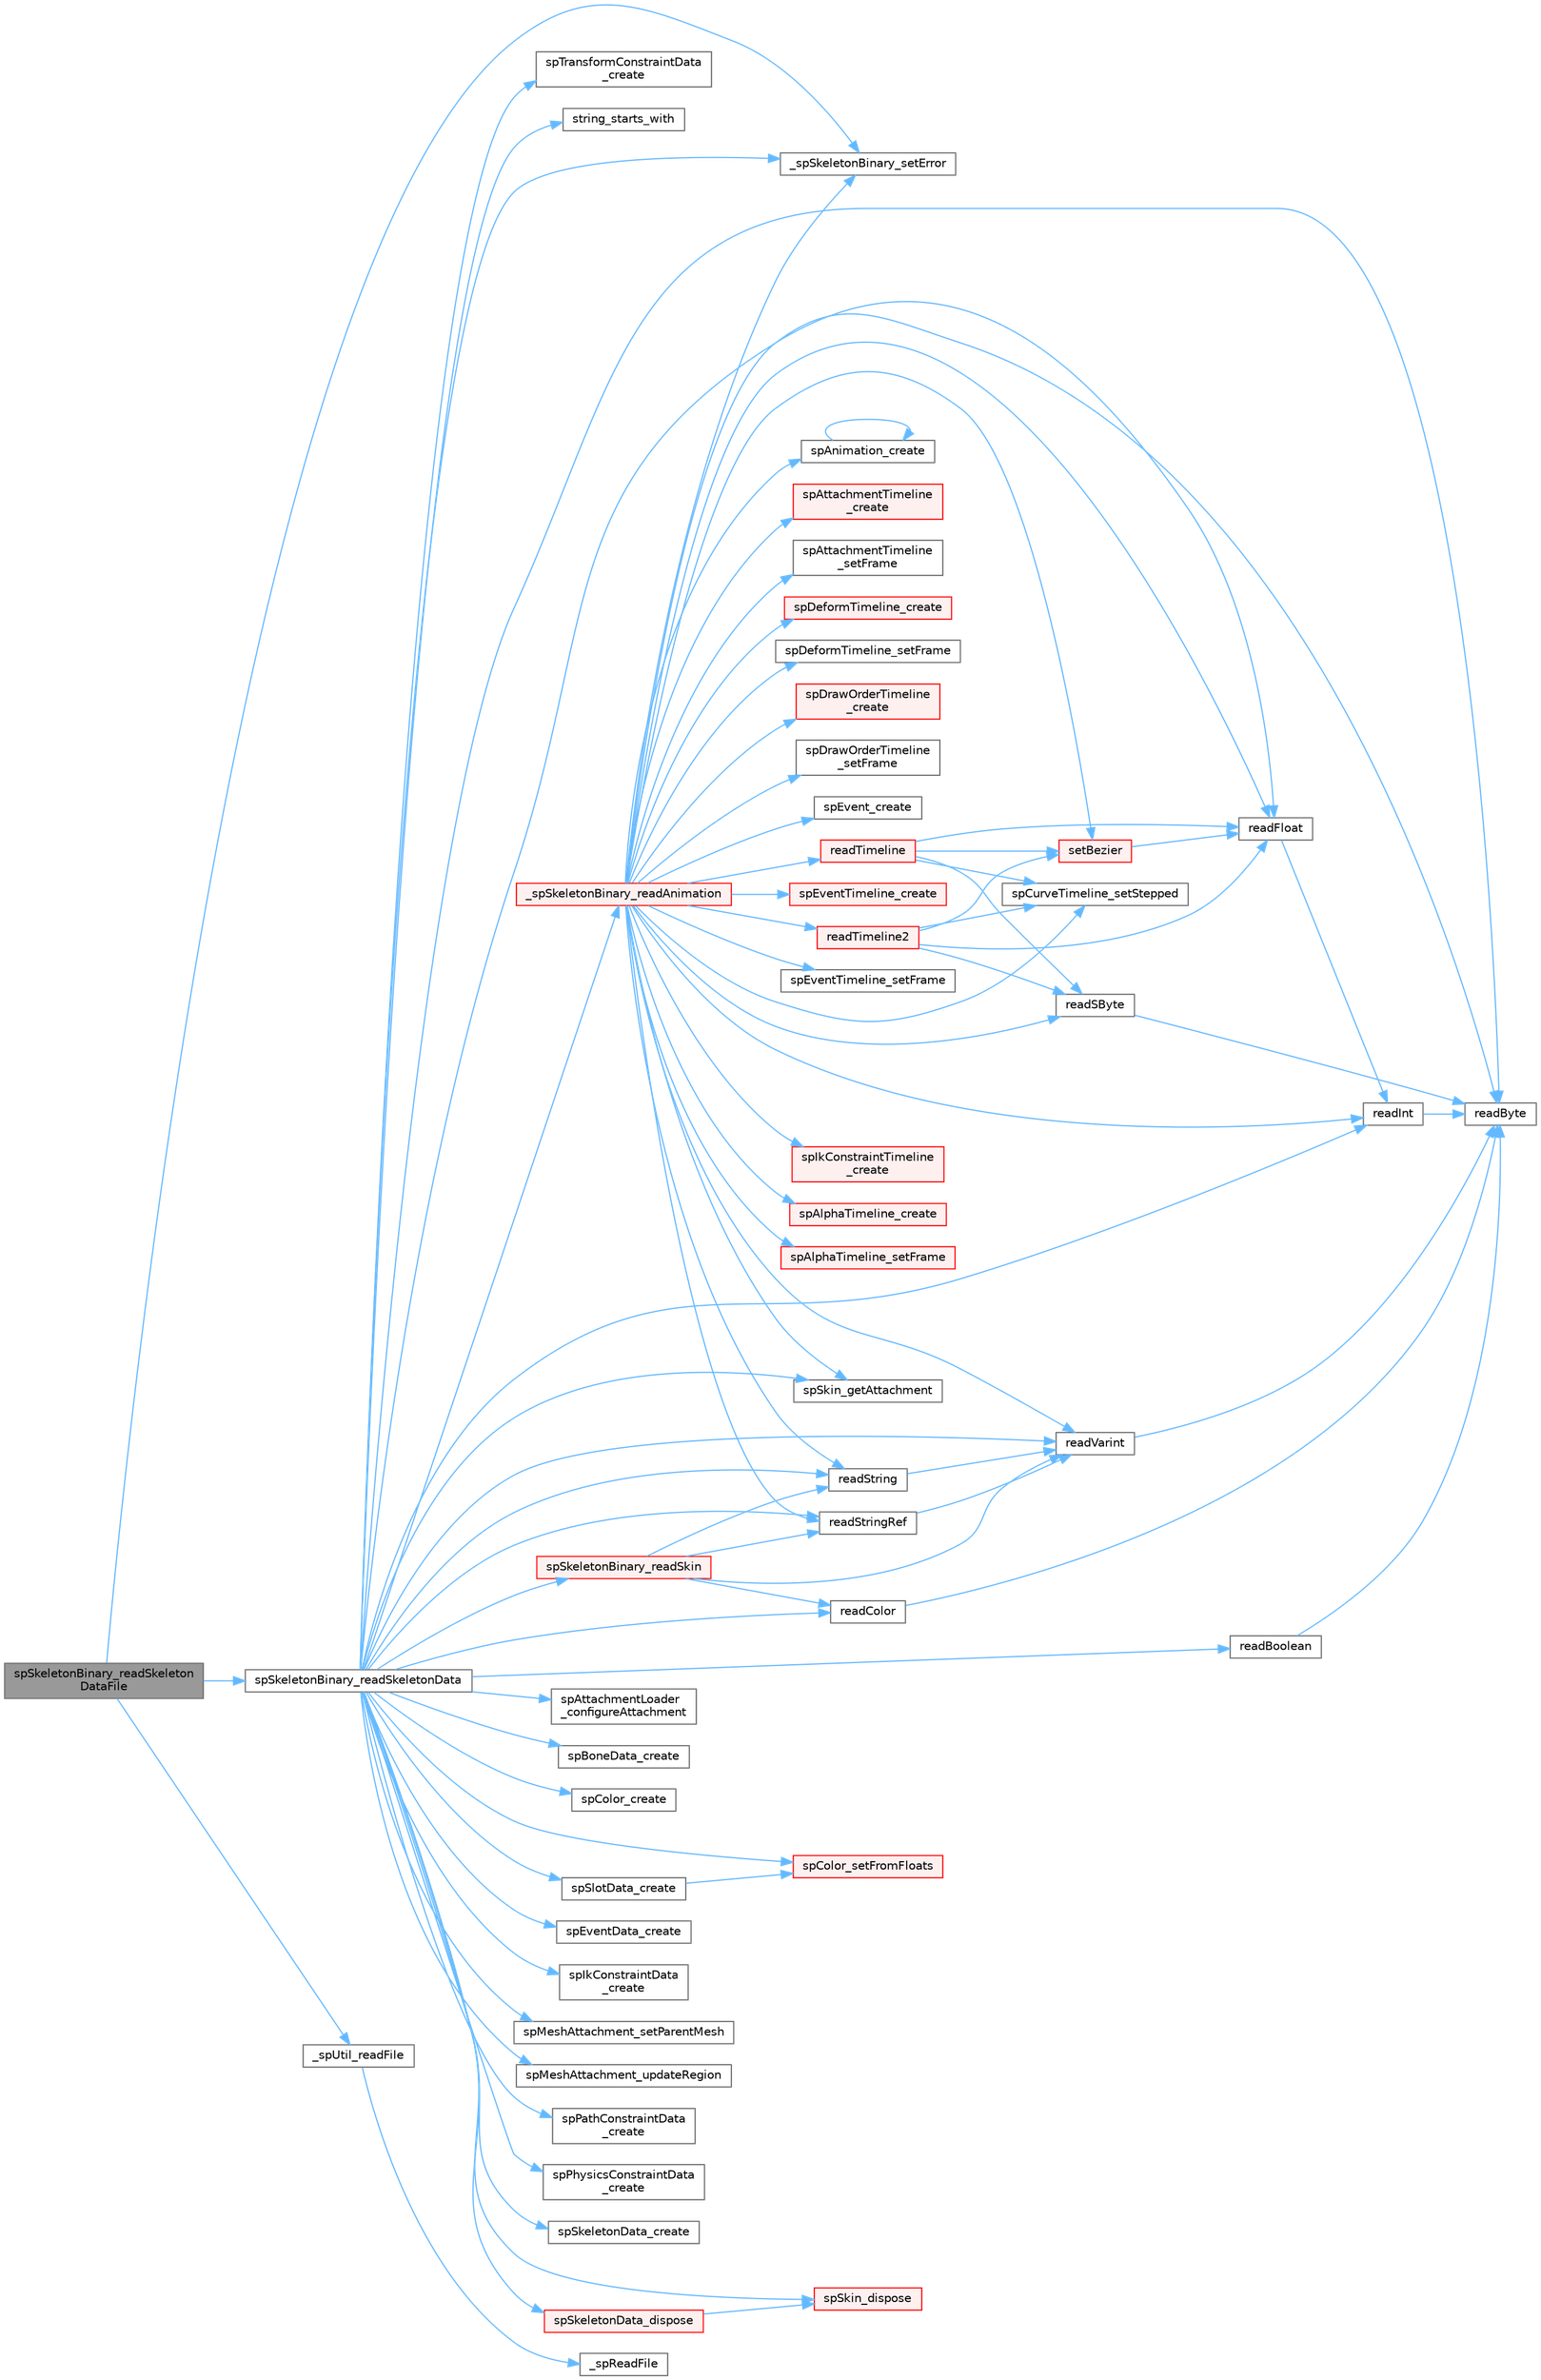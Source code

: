 digraph "spSkeletonBinary_readSkeletonDataFile"
{
 // LATEX_PDF_SIZE
  bgcolor="transparent";
  edge [fontname=Helvetica,fontsize=10,labelfontname=Helvetica,labelfontsize=10];
  node [fontname=Helvetica,fontsize=10,shape=box,height=0.2,width=0.4];
  rankdir="LR";
  Node1 [id="Node000001",label="spSkeletonBinary_readSkeleton\lDataFile",height=0.2,width=0.4,color="gray40", fillcolor="grey60", style="filled", fontcolor="black",tooltip=" "];
  Node1 -> Node2 [id="edge1_Node000001_Node000002",color="steelblue1",style="solid",tooltip=" "];
  Node2 [id="Node000002",label="_spSkeletonBinary_setError",height=0.2,width=0.4,color="grey40", fillcolor="white", style="filled",URL="$_skeleton_binary_8c.html#aae1ebca646783f91e033296fa8109abb",tooltip=" "];
  Node1 -> Node3 [id="edge2_Node000001_Node000003",color="steelblue1",style="solid",tooltip=" "];
  Node3 [id="Node000003",label="_spUtil_readFile",height=0.2,width=0.4,color="grey40", fillcolor="white", style="filled",URL="$external_2spine-runtimes_2spine-c_2spine-c-unit-tests_2main_8cpp.html#a27793681909c2d6f303eff28c11d0417",tooltip=" "];
  Node3 -> Node4 [id="edge3_Node000003_Node000004",color="steelblue1",style="solid",tooltip=" "];
  Node4 [id="Node000004",label="_spReadFile",height=0.2,width=0.4,color="grey40", fillcolor="white", style="filled",URL="$extension_8c.html#a850ff78dca1a582a8235f148f21334df",tooltip=" "];
  Node1 -> Node5 [id="edge4_Node000001_Node000005",color="steelblue1",style="solid",tooltip=" "];
  Node5 [id="Node000005",label="spSkeletonBinary_readSkeletonData",height=0.2,width=0.4,color="grey40", fillcolor="white", style="filled",URL="$_skeleton_binary_8c.html#ad8af8587d62050d886592c8ba329a40a",tooltip=" "];
  Node5 -> Node6 [id="edge5_Node000005_Node000006",color="steelblue1",style="solid",tooltip=" "];
  Node6 [id="Node000006",label="_spSkeletonBinary_readAnimation",height=0.2,width=0.4,color="red", fillcolor="#FFF0F0", style="filled",URL="$_skeleton_binary_8c.html#a1074206953db34c7b533475e1b61a5c0",tooltip=" "];
  Node6 -> Node2 [id="edge6_Node000006_Node000002",color="steelblue1",style="solid",tooltip=" "];
  Node6 -> Node7 [id="edge7_Node000006_Node000007",color="steelblue1",style="solid",tooltip=" "];
  Node7 [id="Node000007",label="readByte",height=0.2,width=0.4,color="grey40", fillcolor="white", style="filled",URL="$_skeleton_binary_8c.html#a3305c7afe5c82312ee18c6de6ade70be",tooltip=" "];
  Node6 -> Node8 [id="edge8_Node000006_Node000008",color="steelblue1",style="solid",tooltip=" "];
  Node8 [id="Node000008",label="readFloat",height=0.2,width=0.4,color="grey40", fillcolor="white", style="filled",URL="$_skeleton_binary_8c.html#aa6af44927256d57da88cc98bb6853d19",tooltip=" "];
  Node8 -> Node9 [id="edge9_Node000008_Node000009",color="steelblue1",style="solid",tooltip=" "];
  Node9 [id="Node000009",label="readInt",height=0.2,width=0.4,color="grey40", fillcolor="white", style="filled",URL="$_skeleton_binary_8c.html#a9981bc921125b44941d74f0aec2e8c5a",tooltip=" "];
  Node9 -> Node7 [id="edge10_Node000009_Node000007",color="steelblue1",style="solid",tooltip=" "];
  Node6 -> Node9 [id="edge11_Node000006_Node000009",color="steelblue1",style="solid",tooltip=" "];
  Node6 -> Node10 [id="edge12_Node000006_Node000010",color="steelblue1",style="solid",tooltip=" "];
  Node10 [id="Node000010",label="readSByte",height=0.2,width=0.4,color="grey40", fillcolor="white", style="filled",URL="$_skeleton_binary_8c.html#a97feb933b4767dfd8010528ee965fb93",tooltip=" "];
  Node10 -> Node7 [id="edge13_Node000010_Node000007",color="steelblue1",style="solid",tooltip=" "];
  Node6 -> Node11 [id="edge14_Node000006_Node000011",color="steelblue1",style="solid",tooltip=" "];
  Node11 [id="Node000011",label="readString",height=0.2,width=0.4,color="grey40", fillcolor="white", style="filled",URL="$_skeleton_binary_8c.html#a59c79c4cdf4477e46e362e3d1bd9d3d1",tooltip=" "];
  Node11 -> Node12 [id="edge15_Node000011_Node000012",color="steelblue1",style="solid",tooltip=" "];
  Node12 [id="Node000012",label="readVarint",height=0.2,width=0.4,color="grey40", fillcolor="white", style="filled",URL="$_skeleton_binary_8c.html#a84db4658f0ca6899551eb39ad418c5ca",tooltip=" "];
  Node12 -> Node7 [id="edge16_Node000012_Node000007",color="steelblue1",style="solid",tooltip=" "];
  Node6 -> Node13 [id="edge17_Node000006_Node000013",color="steelblue1",style="solid",tooltip=" "];
  Node13 [id="Node000013",label="readStringRef",height=0.2,width=0.4,color="grey40", fillcolor="white", style="filled",URL="$_skeleton_binary_8c.html#a0a10d3884d66463919e403b1070fb7d7",tooltip=" "];
  Node13 -> Node12 [id="edge18_Node000013_Node000012",color="steelblue1",style="solid",tooltip=" "];
  Node6 -> Node14 [id="edge19_Node000006_Node000014",color="steelblue1",style="solid",tooltip=" "];
  Node14 [id="Node000014",label="readTimeline",height=0.2,width=0.4,color="red", fillcolor="#FFF0F0", style="filled",URL="$_skeleton_binary_8c.html#a3ab888b2ec135ef852a965b731a2aebb",tooltip=" "];
  Node14 -> Node8 [id="edge20_Node000014_Node000008",color="steelblue1",style="solid",tooltip=" "];
  Node14 -> Node10 [id="edge21_Node000014_Node000010",color="steelblue1",style="solid",tooltip=" "];
  Node14 -> Node15 [id="edge22_Node000014_Node000015",color="steelblue1",style="solid",tooltip=" "];
  Node15 [id="Node000015",label="setBezier",height=0.2,width=0.4,color="red", fillcolor="#FFF0F0", style="filled",URL="$_skeleton_binary_8c.html#af19b5e951dd278d92333c683937e55ec",tooltip=" "];
  Node15 -> Node8 [id="edge23_Node000015_Node000008",color="steelblue1",style="solid",tooltip=" "];
  Node14 -> Node18 [id="edge24_Node000014_Node000018",color="steelblue1",style="solid",tooltip=" "];
  Node18 [id="Node000018",label="spCurveTimeline_setStepped",height=0.2,width=0.4,color="grey40", fillcolor="white", style="filled",URL="$_animation_8c.html#a2e63aee9626f4300da4feb77efc702d1",tooltip=" "];
  Node6 -> Node19 [id="edge25_Node000006_Node000019",color="steelblue1",style="solid",tooltip=" "];
  Node19 [id="Node000019",label="readTimeline2",height=0.2,width=0.4,color="red", fillcolor="#FFF0F0", style="filled",URL="$_skeleton_binary_8c.html#a89679107dc2d985c72fc2b525800fd24",tooltip=" "];
  Node19 -> Node8 [id="edge26_Node000019_Node000008",color="steelblue1",style="solid",tooltip=" "];
  Node19 -> Node10 [id="edge27_Node000019_Node000010",color="steelblue1",style="solid",tooltip=" "];
  Node19 -> Node15 [id="edge28_Node000019_Node000015",color="steelblue1",style="solid",tooltip=" "];
  Node19 -> Node18 [id="edge29_Node000019_Node000018",color="steelblue1",style="solid",tooltip=" "];
  Node6 -> Node12 [id="edge30_Node000006_Node000012",color="steelblue1",style="solid",tooltip=" "];
  Node6 -> Node15 [id="edge31_Node000006_Node000015",color="steelblue1",style="solid",tooltip=" "];
  Node6 -> Node21 [id="edge32_Node000006_Node000021",color="steelblue1",style="solid",tooltip=" "];
  Node21 [id="Node000021",label="spAlphaTimeline_create",height=0.2,width=0.4,color="red", fillcolor="#FFF0F0", style="filled",URL="$_animation_8c.html#a52374d8cc0fe3b3dcdbcb7707ec276e8",tooltip=" "];
  Node6 -> Node29 [id="edge33_Node000006_Node000029",color="steelblue1",style="solid",tooltip=" "];
  Node29 [id="Node000029",label="spAlphaTimeline_setFrame",height=0.2,width=0.4,color="red", fillcolor="#FFF0F0", style="filled",URL="$_animation_8c.html#a548e4b9c26d1c5992b41d5cf1b2c131c",tooltip=" "];
  Node6 -> Node30 [id="edge34_Node000006_Node000030",color="steelblue1",style="solid",tooltip=" "];
  Node30 [id="Node000030",label="spAnimation_create",height=0.2,width=0.4,color="grey40", fillcolor="white", style="filled",URL="$_animation_8c.html#a65727a6d5fed75b3c730b88337a91070",tooltip=" "];
  Node30 -> Node30 [id="edge35_Node000030_Node000030",color="steelblue1",style="solid",tooltip=" "];
  Node6 -> Node31 [id="edge36_Node000006_Node000031",color="steelblue1",style="solid",tooltip=" "];
  Node31 [id="Node000031",label="spAttachmentTimeline\l_create",height=0.2,width=0.4,color="red", fillcolor="#FFF0F0", style="filled",URL="$_animation_8c.html#aecb5bb1e50fac8beee15431bd6687fb4",tooltip=" "];
  Node6 -> Node40 [id="edge37_Node000006_Node000040",color="steelblue1",style="solid",tooltip=" "];
  Node40 [id="Node000040",label="spAttachmentTimeline\l_setFrame",height=0.2,width=0.4,color="grey40", fillcolor="white", style="filled",URL="$_animation_8c.html#ab8a1bba8844980c95a96fd8b06b0253c",tooltip=" "];
  Node6 -> Node18 [id="edge38_Node000006_Node000018",color="steelblue1",style="solid",tooltip=" "];
  Node6 -> Node41 [id="edge39_Node000006_Node000041",color="steelblue1",style="solid",tooltip=" "];
  Node41 [id="Node000041",label="spDeformTimeline_create",height=0.2,width=0.4,color="red", fillcolor="#FFF0F0", style="filled",URL="$_animation_8c.html#a465615a1f130f9762aa5db466a16036a",tooltip=" "];
  Node6 -> Node46 [id="edge40_Node000006_Node000046",color="steelblue1",style="solid",tooltip=" "];
  Node46 [id="Node000046",label="spDeformTimeline_setFrame",height=0.2,width=0.4,color="grey40", fillcolor="white", style="filled",URL="$_animation_8c.html#ac3edbe3db0530362a69ba5dbb53843a1",tooltip=" "];
  Node6 -> Node47 [id="edge41_Node000006_Node000047",color="steelblue1",style="solid",tooltip=" "];
  Node47 [id="Node000047",label="spDrawOrderTimeline\l_create",height=0.2,width=0.4,color="red", fillcolor="#FFF0F0", style="filled",URL="$_animation_8c.html#acffe3bc718e4be81d62d45637ca3c860",tooltip=" "];
  Node6 -> Node50 [id="edge42_Node000006_Node000050",color="steelblue1",style="solid",tooltip=" "];
  Node50 [id="Node000050",label="spDrawOrderTimeline\l_setFrame",height=0.2,width=0.4,color="grey40", fillcolor="white", style="filled",URL="$_animation_8c.html#ab7d06276dc0da458272ae9aa41e8c325",tooltip=" "];
  Node6 -> Node51 [id="edge43_Node000006_Node000051",color="steelblue1",style="solid",tooltip=" "];
  Node51 [id="Node000051",label="spEvent_create",height=0.2,width=0.4,color="grey40", fillcolor="white", style="filled",URL="$_event_8c.html#ad623953d06b685883e55006a92c27ec0",tooltip=" "];
  Node6 -> Node52 [id="edge44_Node000006_Node000052",color="steelblue1",style="solid",tooltip=" "];
  Node52 [id="Node000052",label="spEventTimeline_create",height=0.2,width=0.4,color="red", fillcolor="#FFF0F0", style="filled",URL="$_animation_8c.html#a9dbacf53f5371246d46f2218f9866b64",tooltip=" "];
  Node6 -> Node56 [id="edge45_Node000006_Node000056",color="steelblue1",style="solid",tooltip=" "];
  Node56 [id="Node000056",label="spEventTimeline_setFrame",height=0.2,width=0.4,color="grey40", fillcolor="white", style="filled",URL="$_animation_8c.html#aecd54a7e0c485c55961ab0ad847b11b0",tooltip=" "];
  Node6 -> Node57 [id="edge46_Node000006_Node000057",color="steelblue1",style="solid",tooltip=" "];
  Node57 [id="Node000057",label="spIkConstraintTimeline\l_create",height=0.2,width=0.4,color="red", fillcolor="#FFF0F0", style="filled",URL="$_animation_8c.html#adbb6e810ef9728cab33852bed26852db",tooltip=" "];
  Node6 -> Node35 [id="edge47_Node000006_Node000035",color="steelblue1",style="solid",tooltip=" "];
  Node35 [id="Node000035",label="spSkin_getAttachment",height=0.2,width=0.4,color="grey40", fillcolor="white", style="filled",URL="$_skin_8c.html#ac997acb956b1c876912cd56c0fb9ed95",tooltip=" "];
  Node5 -> Node2 [id="edge48_Node000005_Node000002",color="steelblue1",style="solid",tooltip=" "];
  Node5 -> Node136 [id="edge49_Node000005_Node000136",color="steelblue1",style="solid",tooltip=" "];
  Node136 [id="Node000136",label="readBoolean",height=0.2,width=0.4,color="grey40", fillcolor="white", style="filled",URL="$_skeleton_binary_8c.html#ad8e6d6c1071c34e21ae22cbcec7a5ae0",tooltip=" "];
  Node136 -> Node7 [id="edge50_Node000136_Node000007",color="steelblue1",style="solid",tooltip=" "];
  Node5 -> Node7 [id="edge51_Node000005_Node000007",color="steelblue1",style="solid",tooltip=" "];
  Node5 -> Node137 [id="edge52_Node000005_Node000137",color="steelblue1",style="solid",tooltip=" "];
  Node137 [id="Node000137",label="readColor",height=0.2,width=0.4,color="grey40", fillcolor="white", style="filled",URL="$_skeleton_binary_8c.html#ad8c6f87b10ae383b466f80599fcf1ae9",tooltip=" "];
  Node137 -> Node7 [id="edge53_Node000137_Node000007",color="steelblue1",style="solid",tooltip=" "];
  Node5 -> Node8 [id="edge54_Node000005_Node000008",color="steelblue1",style="solid",tooltip=" "];
  Node5 -> Node9 [id="edge55_Node000005_Node000009",color="steelblue1",style="solid",tooltip=" "];
  Node5 -> Node11 [id="edge56_Node000005_Node000011",color="steelblue1",style="solid",tooltip=" "];
  Node5 -> Node13 [id="edge57_Node000005_Node000013",color="steelblue1",style="solid",tooltip=" "];
  Node5 -> Node12 [id="edge58_Node000005_Node000012",color="steelblue1",style="solid",tooltip=" "];
  Node5 -> Node138 [id="edge59_Node000005_Node000138",color="steelblue1",style="solid",tooltip=" "];
  Node138 [id="Node000138",label="spAttachmentLoader\l_configureAttachment",height=0.2,width=0.4,color="grey40", fillcolor="white", style="filled",URL="$_attachment_loader_8c.html#afbecb6d745e52fd673ad74c8baeec2fe",tooltip=" "];
  Node5 -> Node139 [id="edge60_Node000005_Node000139",color="steelblue1",style="solid",tooltip=" "];
  Node139 [id="Node000139",label="spBoneData_create",height=0.2,width=0.4,color="grey40", fillcolor="white", style="filled",URL="$_bone_data_8c.html#ac3c8f709751d675e974d832dc0890ca5",tooltip=" "];
  Node5 -> Node140 [id="edge61_Node000005_Node000140",color="steelblue1",style="solid",tooltip=" "];
  Node140 [id="Node000140",label="spColor_create",height=0.2,width=0.4,color="grey40", fillcolor="white", style="filled",URL="$_color_8c.html#a562371a5141606fba73e0a131bd2baf4",tooltip=" "];
  Node5 -> Node96 [id="edge62_Node000005_Node000096",color="steelblue1",style="solid",tooltip=" "];
  Node96 [id="Node000096",label="spColor_setFromFloats",height=0.2,width=0.4,color="red", fillcolor="#FFF0F0", style="filled",URL="$_color_8c.html#aef2bc0c9016302022f25c89ba5b36a2c",tooltip=" "];
  Node5 -> Node141 [id="edge63_Node000005_Node000141",color="steelblue1",style="solid",tooltip=" "];
  Node141 [id="Node000141",label="spEventData_create",height=0.2,width=0.4,color="grey40", fillcolor="white", style="filled",URL="$_event_data_8c.html#af36a07f3ef0e00edba172d9bf36bddda",tooltip=" "];
  Node5 -> Node142 [id="edge64_Node000005_Node000142",color="steelblue1",style="solid",tooltip=" "];
  Node142 [id="Node000142",label="spIkConstraintData\l_create",height=0.2,width=0.4,color="grey40", fillcolor="white", style="filled",URL="$_ik_constraint_data_8c.html#a73f2514a2e6de74df9a220de142d679a",tooltip=" "];
  Node5 -> Node143 [id="edge65_Node000005_Node000143",color="steelblue1",style="solid",tooltip=" "];
  Node143 [id="Node000143",label="spMeshAttachment_setParentMesh",height=0.2,width=0.4,color="grey40", fillcolor="white", style="filled",URL="$_mesh_attachment_8c.html#af281234df8499ed6f950748fda7641b2",tooltip=" "];
  Node5 -> Node144 [id="edge66_Node000005_Node000144",color="steelblue1",style="solid",tooltip=" "];
  Node144 [id="Node000144",label="spMeshAttachment_updateRegion",height=0.2,width=0.4,color="grey40", fillcolor="white", style="filled",URL="$_mesh_attachment_8c.html#adc9fc4a1152b194678a4e43003f64370",tooltip=" "];
  Node5 -> Node145 [id="edge67_Node000005_Node000145",color="steelblue1",style="solid",tooltip=" "];
  Node145 [id="Node000145",label="spPathConstraintData\l_create",height=0.2,width=0.4,color="grey40", fillcolor="white", style="filled",URL="$_path_constraint_data_8c.html#ad0332cb61203e6e27f2ea9d953f41d78",tooltip=" "];
  Node5 -> Node146 [id="edge68_Node000005_Node000146",color="steelblue1",style="solid",tooltip=" "];
  Node146 [id="Node000146",label="spPhysicsConstraintData\l_create",height=0.2,width=0.4,color="grey40", fillcolor="white", style="filled",URL="$_physics_constraint_data_8c.html#a7c4bd213ca2bd2457150cd7acb67ab2c",tooltip=" "];
  Node5 -> Node147 [id="edge69_Node000005_Node000147",color="steelblue1",style="solid",tooltip=" "];
  Node147 [id="Node000147",label="spSkeletonBinary_readSkin",height=0.2,width=0.4,color="red", fillcolor="#FFF0F0", style="filled",URL="$_skeleton_binary_8c.html#add50e39d64d56640b112b83eb89cd4ca",tooltip=" "];
  Node147 -> Node137 [id="edge70_Node000147_Node000137",color="steelblue1",style="solid",tooltip=" "];
  Node147 -> Node11 [id="edge71_Node000147_Node000011",color="steelblue1",style="solid",tooltip=" "];
  Node147 -> Node13 [id="edge72_Node000147_Node000013",color="steelblue1",style="solid",tooltip=" "];
  Node147 -> Node12 [id="edge73_Node000147_Node000012",color="steelblue1",style="solid",tooltip=" "];
  Node5 -> Node162 [id="edge74_Node000005_Node000162",color="steelblue1",style="solid",tooltip=" "];
  Node162 [id="Node000162",label="spSkeletonData_create",height=0.2,width=0.4,color="grey40", fillcolor="white", style="filled",URL="$_skeleton_data_8c.html#a4c5a8ed50db4df62cfd3d34bdab36186",tooltip=" "];
  Node5 -> Node163 [id="edge75_Node000005_Node000163",color="steelblue1",style="solid",tooltip=" "];
  Node163 [id="Node000163",label="spSkeletonData_dispose",height=0.2,width=0.4,color="red", fillcolor="#FFF0F0", style="filled",URL="$_skeleton_data_8c.html#afd9f9725b11c94e4c65be6d053cf243a",tooltip=" "];
  Node163 -> Node170 [id="edge76_Node000163_Node000170",color="steelblue1",style="solid",tooltip=" "];
  Node170 [id="Node000170",label="spSkin_dispose",height=0.2,width=0.4,color="red", fillcolor="#FFF0F0", style="filled",URL="$_skin_8c.html#a1f04df537901e63d8e3a9d0f5499288a",tooltip=" "];
  Node5 -> Node170 [id="edge77_Node000005_Node000170",color="steelblue1",style="solid",tooltip=" "];
  Node5 -> Node35 [id="edge78_Node000005_Node000035",color="steelblue1",style="solid",tooltip=" "];
  Node5 -> Node175 [id="edge79_Node000005_Node000175",color="steelblue1",style="solid",tooltip=" "];
  Node175 [id="Node000175",label="spSlotData_create",height=0.2,width=0.4,color="grey40", fillcolor="white", style="filled",URL="$_slot_data_8c.html#a3a6057917066aa791cbabacff35f53f4",tooltip=" "];
  Node175 -> Node96 [id="edge80_Node000175_Node000096",color="steelblue1",style="solid",tooltip=" "];
  Node5 -> Node176 [id="edge81_Node000005_Node000176",color="steelblue1",style="solid",tooltip=" "];
  Node176 [id="Node000176",label="spTransformConstraintData\l_create",height=0.2,width=0.4,color="grey40", fillcolor="white", style="filled",URL="$_transform_constraint_data_8c.html#a0e2f6d0cd4dc7a88a34967847259e990",tooltip=" "];
  Node5 -> Node177 [id="edge82_Node000005_Node000177",color="steelblue1",style="solid",tooltip=" "];
  Node177 [id="Node000177",label="string_starts_with",height=0.2,width=0.4,color="grey40", fillcolor="white", style="filled",URL="$_skeleton_binary_8c.html#a6c87e2e57c64bf2ba2023d5880cdc28b",tooltip=" "];
}
